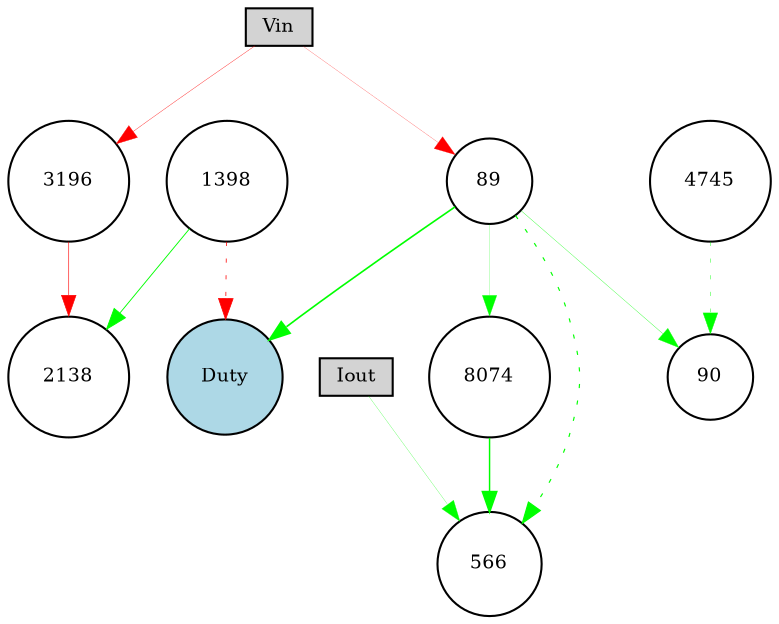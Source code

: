 digraph {
	node [fontsize=9 height=0.2 shape=circle width=0.2]
	Vin [fillcolor=lightgray shape=box style=filled]
	Iout [fillcolor=lightgray shape=box style=filled]
	Duty [fillcolor=lightblue style=filled]
	2138 [fillcolor=white style=filled]
	4745 [fillcolor=white style=filled]
	8074 [fillcolor=white style=filled]
	1398 [fillcolor=white style=filled]
	566 [fillcolor=white style=filled]
	89 [fillcolor=white style=filled]
	90 [fillcolor=white style=filled]
	3196 [fillcolor=white style=filled]
	4745 -> 90 [color=green penwidth=0.20516818629799316 style=dotted]
	89 -> 8074 [color=green penwidth=0.10024635319369911 style=solid]
	1398 -> 2138 [color=green penwidth=0.43814847932156165 style=solid]
	Iout -> 566 [color=green penwidth=0.11452209315635546 style=solid]
	89 -> 90 [color=green penwidth=0.1567970025491199 style=solid]
	Vin -> 3196 [color=red penwidth=0.17262489063574887 style=solid]
	89 -> Duty [color=green penwidth=0.7922093978114197 style=solid]
	3196 -> 2138 [color=red penwidth=0.2923612140799925 style=solid]
	Vin -> 89 [color=red penwidth=0.10481943745351402 style=solid]
	8074 -> 566 [color=green penwidth=0.6967277879460371 style=solid]
	89 -> 566 [color=green penwidth=0.5574519619653171 style=dotted]
	1398 -> Duty [color=red penwidth=0.3714504884790746 style=dotted]
}
